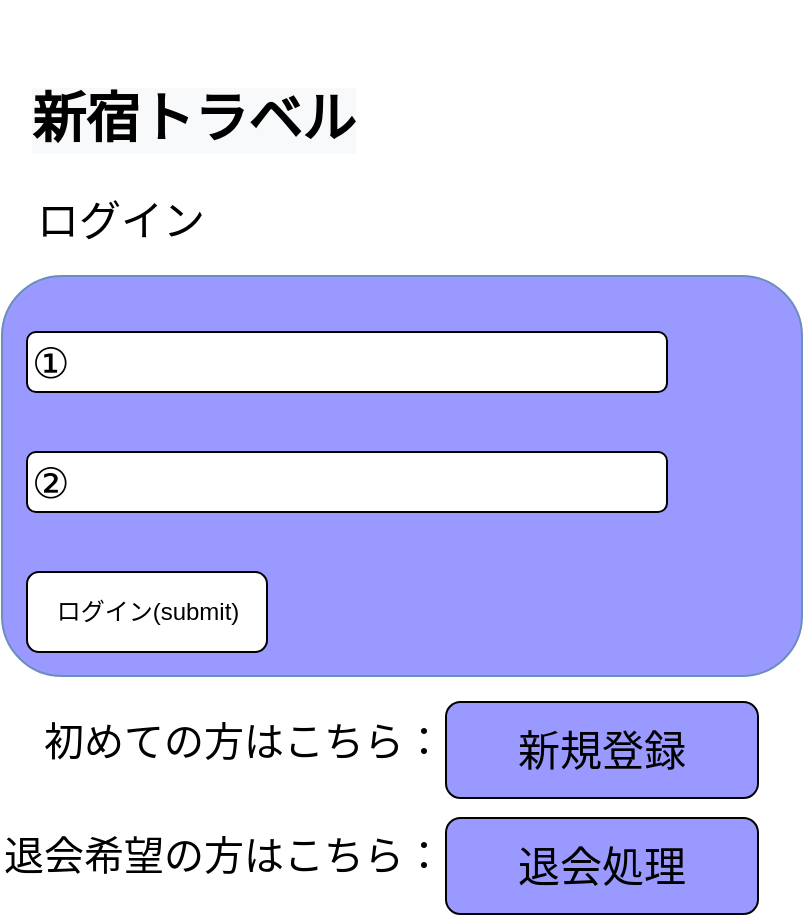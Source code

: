 <mxfile version="16.5.1" type="device"><diagram id="mHR9vVb-u7FgFpJh9CsJ" name="ページ1"><mxGraphModel dx="868" dy="553" grid="0" gridSize="10" guides="0" tooltips="1" connect="0" arrows="0" fold="1" page="1" pageScale="1" pageWidth="413" pageHeight="291" math="0" shadow="0"><root><mxCell id="0"/><mxCell id="1" parent="0"/><mxCell id="-hM96znDzqDXhN_di9iB-2" value="" style="rounded=1;whiteSpace=wrap;html=1;fillColor=#9999FF;strokeColor=#6c8ebf;gradientColor=none;" parent="1" vertex="1"><mxGeometry x="200" y="162" width="400" height="200" as="geometry"/></mxCell><mxCell id="iPr59ZOaPZ35MnBzulv5-3" value="①" style="rounded=1;whiteSpace=wrap;html=1;fontSize=21;align=left;" parent="1" vertex="1"><mxGeometry x="212.5" y="190" width="320" height="30" as="geometry"/></mxCell><mxCell id="iPr59ZOaPZ35MnBzulv5-5" value="②" style="rounded=1;whiteSpace=wrap;html=1;fontSize=21;align=left;" parent="1" vertex="1"><mxGeometry x="212.5" y="250" width="320" height="30" as="geometry"/></mxCell><mxCell id="iPr59ZOaPZ35MnBzulv5-9" value="ログイン(submit)" style="rounded=1;whiteSpace=wrap;html=1;fontSize=12;" parent="1" vertex="1"><mxGeometry x="212.5" y="310" width="120" height="40" as="geometry"/></mxCell><mxCell id="Ey5OKN5FQJ9j7dyBSebr-1" value="&lt;span style=&quot;font-size: 21px ; text-align: left&quot;&gt;ログイン&lt;/span&gt;" style="text;html=1;strokeColor=none;fillColor=none;align=center;verticalAlign=middle;whiteSpace=wrap;rounded=0;" parent="1" vertex="1"><mxGeometry x="204" y="119" width="111" height="30" as="geometry"/></mxCell><mxCell id="Ey5OKN5FQJ9j7dyBSebr-2" value="&#10;&#10;&lt;h2 style=&quot;color: rgb(0, 0, 0); font-family: georgia; font-style: normal; letter-spacing: normal; text-align: left; text-indent: 0px; text-transform: none; word-spacing: 0px; background-color: rgb(248, 249, 250);&quot;&gt;&lt;font style=&quot;font-size: 27px&quot;&gt;新宿トラベル&lt;/font&gt;&lt;/h2&gt;&#10;&#10;" style="text;html=1;strokeColor=none;fillColor=none;align=center;verticalAlign=middle;whiteSpace=wrap;rounded=0;" parent="1" vertex="1"><mxGeometry x="210" y="69" width="172" height="30" as="geometry"/></mxCell><mxCell id="Ey5OKN5FQJ9j7dyBSebr-3" value="&lt;span style=&quot;font-size: 20px;&quot;&gt;初めての方はこちら：&lt;/span&gt;" style="text;html=1;strokeColor=none;fillColor=none;align=right;verticalAlign=middle;whiteSpace=wrap;rounded=0;" parent="1" vertex="1"><mxGeometry x="212" y="379" width="211" height="30" as="geometry"/></mxCell><mxCell id="Ey5OKN5FQJ9j7dyBSebr-4" value="&lt;font style=&quot;font-size: 20px&quot;&gt;退会希望の方はこちら：&lt;/font&gt;" style="text;html=1;strokeColor=none;fillColor=none;align=right;verticalAlign=middle;whiteSpace=wrap;rounded=0;" parent="1" vertex="1"><mxGeometry x="199" y="436" width="224" height="30" as="geometry"/></mxCell><mxCell id="Ey5OKN5FQJ9j7dyBSebr-7" value="&lt;span style=&quot;font-size: 21px ; text-align: left&quot;&gt;新規登録&lt;/span&gt;" style="rounded=1;whiteSpace=wrap;html=1;fontSize=20;flipH=1;flipV=1;fillColor=#9999FF;" parent="1" vertex="1"><mxGeometry x="422" y="375" width="156" height="48" as="geometry"/></mxCell><mxCell id="Ey5OKN5FQJ9j7dyBSebr-8" value="&lt;span style=&quot;font-size: 21px ; text-align: left&quot;&gt;退会処理&lt;/span&gt;" style="rounded=1;whiteSpace=wrap;html=1;fontSize=20;flipH=1;flipV=1;fillColor=#9999FF;" parent="1" vertex="1"><mxGeometry x="422" y="433" width="156" height="48" as="geometry"/></mxCell></root></mxGraphModel></diagram></mxfile>